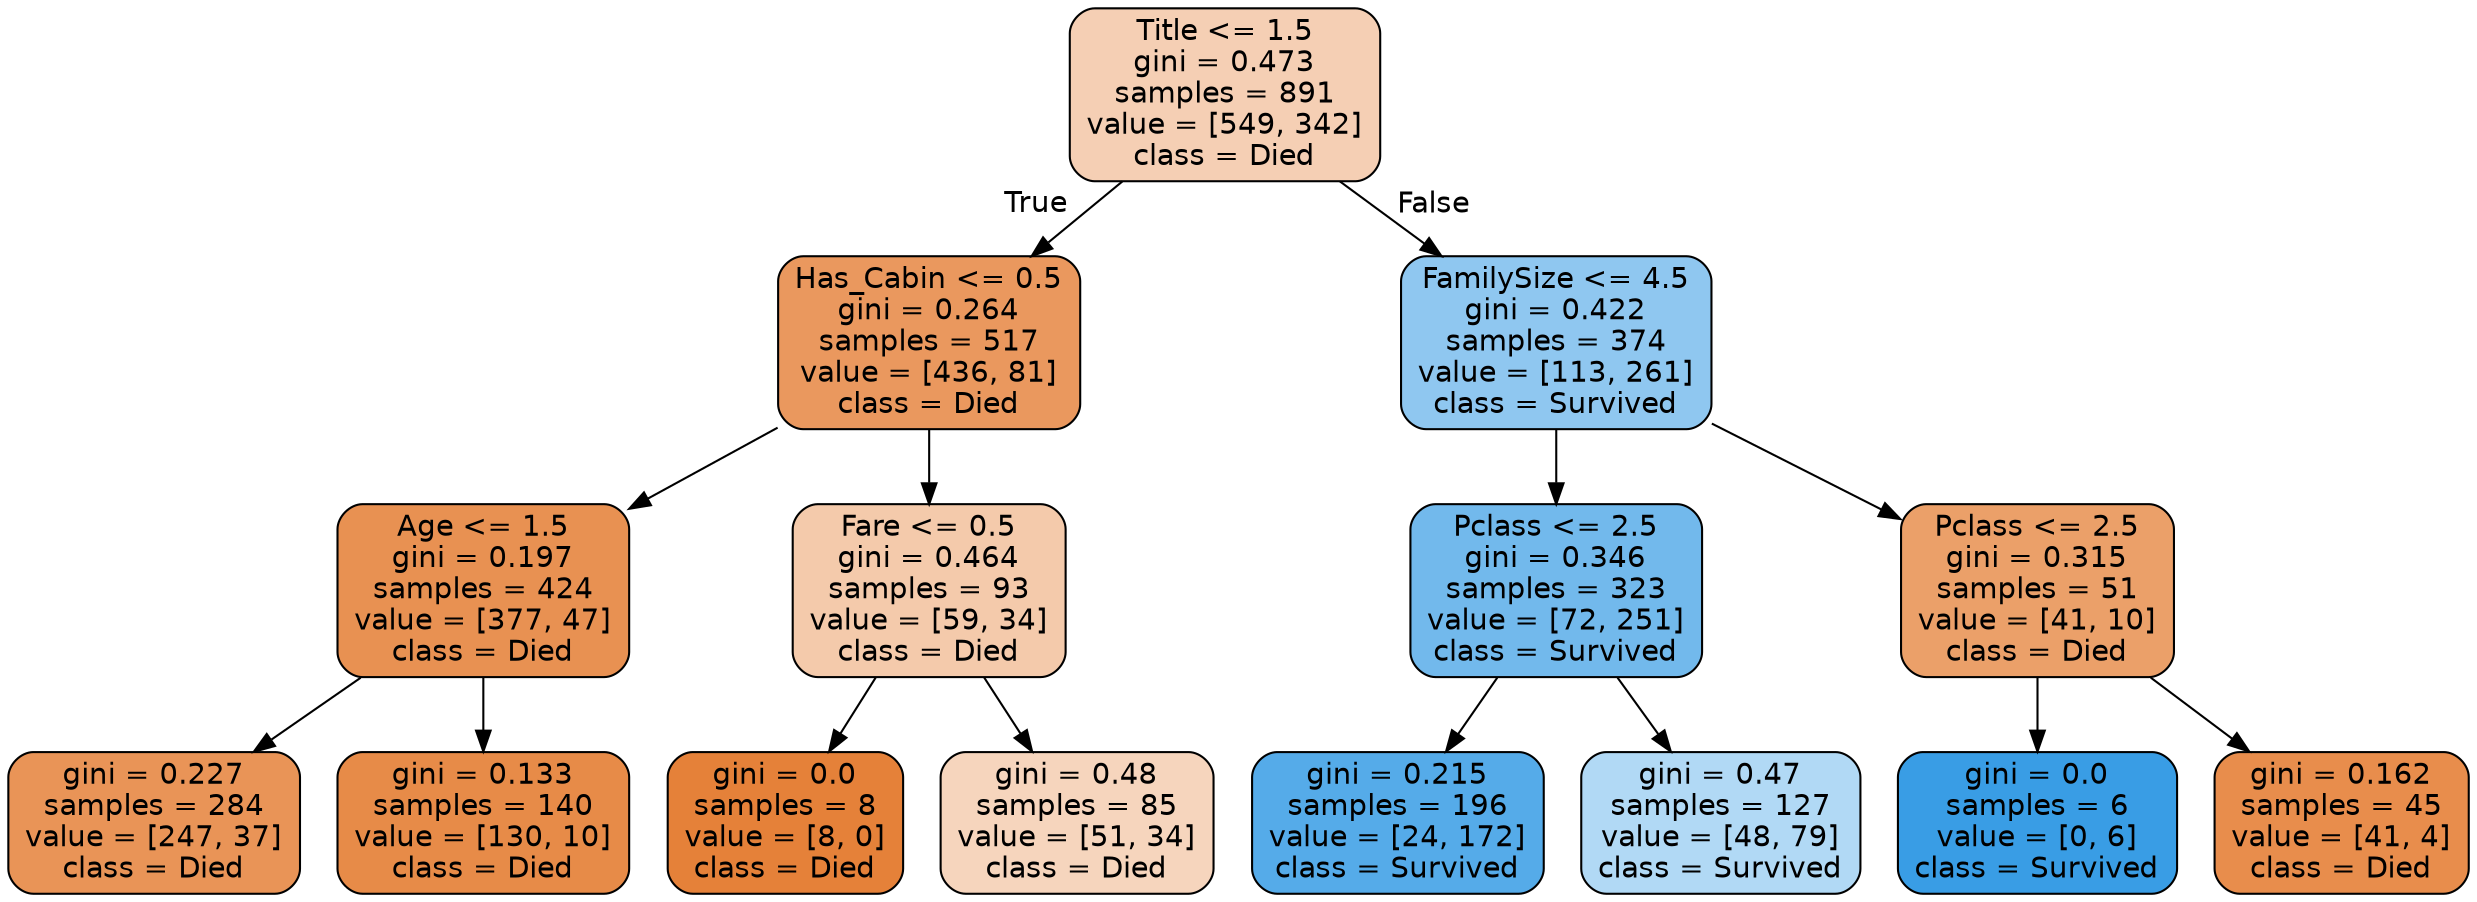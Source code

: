 digraph Tree {
node [shape=box, style="filled, rounded", color="black", fontname="helvetica"] ;
edge [fontname="helvetica"] ;
0 [label="Title <= 1.5\ngini = 0.473\nsamples = 891\nvalue = [549, 342]\nclass = Died", fillcolor="#f5cfb4"] ;
1 [label="Has_Cabin <= 0.5\ngini = 0.264\nsamples = 517\nvalue = [436, 81]\nclass = Died", fillcolor="#ea985e"] ;
0 -> 1 [labeldistance=2.5, labelangle=45, headlabel="True"] ;
2 [label="Age <= 1.5\ngini = 0.197\nsamples = 424\nvalue = [377, 47]\nclass = Died", fillcolor="#e89152"] ;
1 -> 2 ;
3 [label="gini = 0.227\nsamples = 284\nvalue = [247, 37]\nclass = Died", fillcolor="#e99457"] ;
2 -> 3 ;
4 [label="gini = 0.133\nsamples = 140\nvalue = [130, 10]\nclass = Died", fillcolor="#e78b48"] ;
2 -> 4 ;
5 [label="Fare <= 0.5\ngini = 0.464\nsamples = 93\nvalue = [59, 34]\nclass = Died", fillcolor="#f4caab"] ;
1 -> 5 ;
6 [label="gini = 0.0\nsamples = 8\nvalue = [8, 0]\nclass = Died", fillcolor="#e58139"] ;
5 -> 6 ;
7 [label="gini = 0.48\nsamples = 85\nvalue = [51, 34]\nclass = Died", fillcolor="#f6d5bd"] ;
5 -> 7 ;
8 [label="FamilySize <= 4.5\ngini = 0.422\nsamples = 374\nvalue = [113, 261]\nclass = Survived", fillcolor="#8fc7f0"] ;
0 -> 8 [labeldistance=2.5, labelangle=-45, headlabel="False"] ;
9 [label="Pclass <= 2.5\ngini = 0.346\nsamples = 323\nvalue = [72, 251]\nclass = Survived", fillcolor="#72b9ec"] ;
8 -> 9 ;
10 [label="gini = 0.215\nsamples = 196\nvalue = [24, 172]\nclass = Survived", fillcolor="#55abe9"] ;
9 -> 10 ;
11 [label="gini = 0.47\nsamples = 127\nvalue = [48, 79]\nclass = Survived", fillcolor="#b1d9f5"] ;
9 -> 11 ;
12 [label="Pclass <= 2.5\ngini = 0.315\nsamples = 51\nvalue = [41, 10]\nclass = Died", fillcolor="#eba069"] ;
8 -> 12 ;
13 [label="gini = 0.0\nsamples = 6\nvalue = [0, 6]\nclass = Survived", fillcolor="#399de5"] ;
12 -> 13 ;
14 [label="gini = 0.162\nsamples = 45\nvalue = [41, 4]\nclass = Died", fillcolor="#e88d4c"] ;
12 -> 14 ;
}